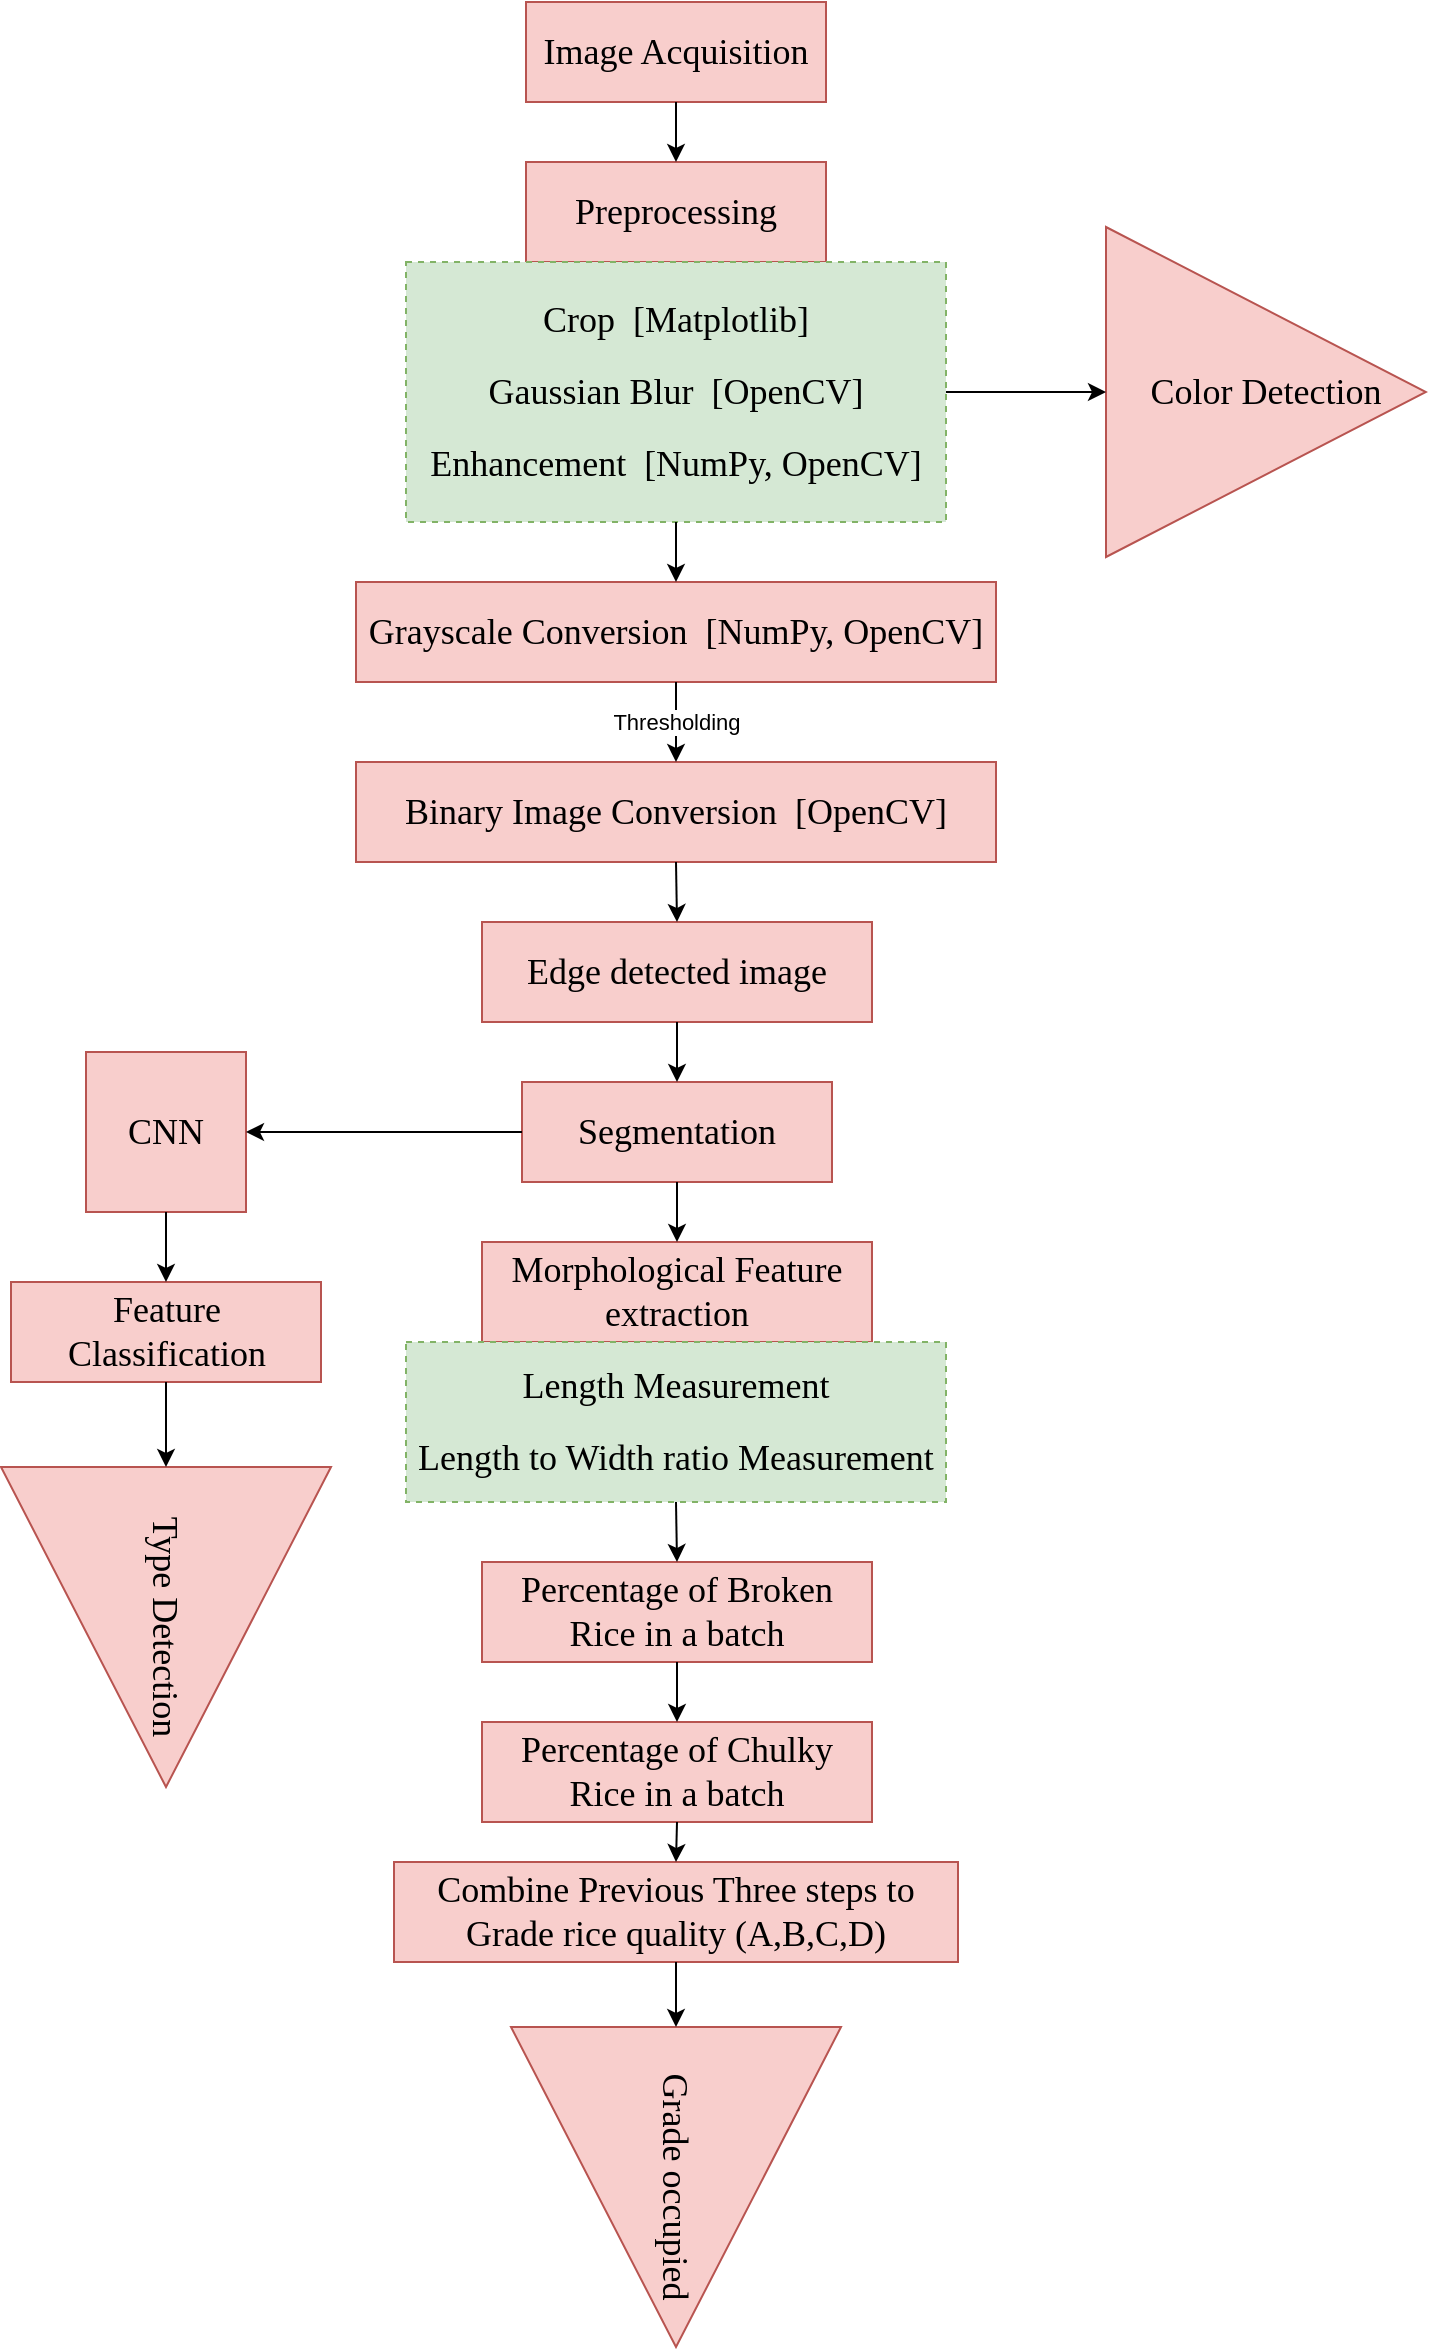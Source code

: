 <mxfile version="21.7.4" type="github">
  <diagram name="Page-1" id="jpONstzaJR4itWun06IS">
    <mxGraphModel dx="2333" dy="1187" grid="1" gridSize="10" guides="1" tooltips="1" connect="1" arrows="1" fold="1" page="1" pageScale="1" pageWidth="850" pageHeight="1100" background="none" math="0" shadow="0">
      <root>
        <mxCell id="0" />
        <mxCell id="1" parent="0" />
        <mxCell id="nuWZhAk7o9v8Y51idKwW-1" value="&lt;font face=&quot;Times New Roman&quot; style=&quot;font-size: 18px;&quot;&gt;Image Acquisition&lt;/font&gt;" style="rounded=0;whiteSpace=wrap;html=1;fillColor=#f8cecc;strokeColor=#b85450;" vertex="1" parent="1">
          <mxGeometry x="350" y="30" width="150" height="50" as="geometry" />
        </mxCell>
        <mxCell id="nuWZhAk7o9v8Y51idKwW-2" value="&lt;font face=&quot;Times New Roman&quot; style=&quot;font-size: 18px;&quot;&gt;Preprocessing&lt;/font&gt;" style="rounded=0;whiteSpace=wrap;html=1;fillColor=#f8cecc;strokeColor=#b85450;" vertex="1" parent="1">
          <mxGeometry x="350" y="110" width="150" height="50" as="geometry" />
        </mxCell>
        <mxCell id="nuWZhAk7o9v8Y51idKwW-3" value="&lt;font face=&quot;Times New Roman&quot; style=&quot;&quot;&gt;&lt;span style=&quot;font-size: 18px;&quot;&gt;Crop&amp;nbsp; [Matplotlib]&lt;/span&gt;&lt;br&gt;&lt;br&gt;&lt;span style=&quot;font-size: 18px;&quot;&gt;Gaussian Blur&amp;nbsp; [OpenCV]&lt;/span&gt;&lt;br&gt;&lt;br&gt;&lt;span style=&quot;font-size: 18px;&quot;&gt;Enhancement&amp;nbsp; [NumPy, OpenCV]&lt;/span&gt;&lt;br&gt;&lt;/font&gt;" style="rounded=0;whiteSpace=wrap;html=1;fillColor=#d5e8d4;strokeColor=#82b366;dashed=1;" vertex="1" parent="1">
          <mxGeometry x="290" y="160" width="270" height="130" as="geometry" />
        </mxCell>
        <mxCell id="nuWZhAk7o9v8Y51idKwW-8" value="" style="endArrow=classic;html=1;rounded=0;exitX=0.5;exitY=1;exitDx=0;exitDy=0;entryX=0.5;entryY=0;entryDx=0;entryDy=0;" edge="1" parent="1" source="nuWZhAk7o9v8Y51idKwW-1" target="nuWZhAk7o9v8Y51idKwW-2">
          <mxGeometry width="50" height="50" relative="1" as="geometry">
            <mxPoint x="400" y="310" as="sourcePoint" />
            <mxPoint x="450" y="260" as="targetPoint" />
          </mxGeometry>
        </mxCell>
        <mxCell id="nuWZhAk7o9v8Y51idKwW-12" value="&lt;font face=&quot;Times New Roman&quot; style=&quot;&quot;&gt;&lt;span style=&quot;font-size: 18px;&quot;&gt;Grayscale&amp;nbsp;Conversion&amp;nbsp; [NumPy, OpenCV]&lt;/span&gt;&lt;/font&gt;" style="rounded=0;whiteSpace=wrap;html=1;fillColor=#f8cecc;strokeColor=#b85450;" vertex="1" parent="1">
          <mxGeometry x="265" y="320" width="320" height="50" as="geometry" />
        </mxCell>
        <mxCell id="nuWZhAk7o9v8Y51idKwW-14" value="&lt;font face=&quot;Times New Roman&quot; style=&quot;&quot;&gt;&lt;span style=&quot;font-size: 18px;&quot;&gt;Binary Image Conversion&amp;nbsp; [OpenCV]&lt;/span&gt;&lt;/font&gt;" style="rounded=0;whiteSpace=wrap;html=1;fillColor=#f8cecc;strokeColor=#b85450;" vertex="1" parent="1">
          <mxGeometry x="265" y="410" width="320" height="50" as="geometry" />
        </mxCell>
        <mxCell id="nuWZhAk7o9v8Y51idKwW-15" value="" style="endArrow=classic;html=1;rounded=0;exitX=0.5;exitY=1;exitDx=0;exitDy=0;entryX=0.5;entryY=0;entryDx=0;entryDy=0;" edge="1" parent="1" source="nuWZhAk7o9v8Y51idKwW-12" target="nuWZhAk7o9v8Y51idKwW-14">
          <mxGeometry relative="1" as="geometry">
            <mxPoint x="500" y="510" as="sourcePoint" />
            <mxPoint x="600" y="510" as="targetPoint" />
          </mxGeometry>
        </mxCell>
        <mxCell id="nuWZhAk7o9v8Y51idKwW-16" value="Label" style="edgeLabel;resizable=0;html=1;align=center;verticalAlign=middle;" connectable="0" vertex="1" parent="nuWZhAk7o9v8Y51idKwW-15">
          <mxGeometry relative="1" as="geometry" />
        </mxCell>
        <mxCell id="nuWZhAk7o9v8Y51idKwW-18" value="Thresholding" style="edgeLabel;html=1;align=center;verticalAlign=middle;resizable=0;points=[];" vertex="1" connectable="0" parent="nuWZhAk7o9v8Y51idKwW-15">
          <mxGeometry x="-0.003" relative="1" as="geometry">
            <mxPoint as="offset" />
          </mxGeometry>
        </mxCell>
        <mxCell id="nuWZhAk7o9v8Y51idKwW-19" value="&lt;font face=&quot;Times New Roman&quot; style=&quot;&quot;&gt;&lt;span style=&quot;font-size: 18px;&quot;&gt;Segmentation&lt;/span&gt;&lt;/font&gt;" style="rounded=0;whiteSpace=wrap;html=1;fillColor=#f8cecc;strokeColor=#b85450;" vertex="1" parent="1">
          <mxGeometry x="348" y="570" width="155" height="50" as="geometry" />
        </mxCell>
        <mxCell id="nuWZhAk7o9v8Y51idKwW-20" value="&lt;font face=&quot;Times New Roman&quot; style=&quot;&quot;&gt;&lt;span style=&quot;font-size: 18px;&quot;&gt;Edge detected image&lt;/span&gt;&lt;/font&gt;" style="rounded=0;whiteSpace=wrap;html=1;fillColor=#f8cecc;strokeColor=#b85450;" vertex="1" parent="1">
          <mxGeometry x="328" y="490" width="195" height="50" as="geometry" />
        </mxCell>
        <mxCell id="nuWZhAk7o9v8Y51idKwW-23" value="&lt;font face=&quot;Times New Roman&quot;&gt;&lt;font style=&quot;font-size: 18px;&quot;&gt;Color Detection&lt;/font&gt;&lt;br&gt;&lt;/font&gt;" style="triangle;whiteSpace=wrap;html=1;fillColor=#f8cecc;strokeColor=#b85450;" vertex="1" parent="1">
          <mxGeometry x="640" y="142.5" width="160" height="165" as="geometry" />
        </mxCell>
        <mxCell id="nuWZhAk7o9v8Y51idKwW-24" value="" style="endArrow=classic;html=1;rounded=0;exitX=0.5;exitY=1;exitDx=0;exitDy=0;entryX=0.5;entryY=0;entryDx=0;entryDy=0;" edge="1" parent="1" source="nuWZhAk7o9v8Y51idKwW-3" target="nuWZhAk7o9v8Y51idKwW-12">
          <mxGeometry width="50" height="50" relative="1" as="geometry">
            <mxPoint x="490" y="450" as="sourcePoint" />
            <mxPoint x="540" y="400" as="targetPoint" />
          </mxGeometry>
        </mxCell>
        <mxCell id="nuWZhAk7o9v8Y51idKwW-25" value="" style="endArrow=classic;html=1;rounded=0;exitX=0.5;exitY=1;exitDx=0;exitDy=0;entryX=0.5;entryY=0;entryDx=0;entryDy=0;" edge="1" parent="1" source="nuWZhAk7o9v8Y51idKwW-14" target="nuWZhAk7o9v8Y51idKwW-20">
          <mxGeometry width="50" height="50" relative="1" as="geometry">
            <mxPoint x="490" y="450" as="sourcePoint" />
            <mxPoint x="540" y="400" as="targetPoint" />
          </mxGeometry>
        </mxCell>
        <mxCell id="nuWZhAk7o9v8Y51idKwW-26" value="" style="endArrow=classic;html=1;rounded=0;exitX=0.5;exitY=1;exitDx=0;exitDy=0;entryX=0.5;entryY=0;entryDx=0;entryDy=0;" edge="1" parent="1" source="nuWZhAk7o9v8Y51idKwW-20" target="nuWZhAk7o9v8Y51idKwW-19">
          <mxGeometry width="50" height="50" relative="1" as="geometry">
            <mxPoint x="490" y="450" as="sourcePoint" />
            <mxPoint x="540" y="400" as="targetPoint" />
          </mxGeometry>
        </mxCell>
        <mxCell id="nuWZhAk7o9v8Y51idKwW-28" value="" style="endArrow=classic;html=1;rounded=0;exitX=1;exitY=0.5;exitDx=0;exitDy=0;entryX=0;entryY=0.5;entryDx=0;entryDy=0;" edge="1" parent="1" source="nuWZhAk7o9v8Y51idKwW-3" target="nuWZhAk7o9v8Y51idKwW-23">
          <mxGeometry width="50" height="50" relative="1" as="geometry">
            <mxPoint x="490" y="450" as="sourcePoint" />
            <mxPoint x="540" y="400" as="targetPoint" />
          </mxGeometry>
        </mxCell>
        <mxCell id="nuWZhAk7o9v8Y51idKwW-29" value="&lt;font style=&quot;font-size: 18px;&quot; face=&quot;Times New Roman&quot;&gt;CNN&lt;/font&gt;" style="whiteSpace=wrap;html=1;aspect=fixed;fillColor=#f8cecc;strokeColor=#b85450;" vertex="1" parent="1">
          <mxGeometry x="130" y="555" width="80" height="80" as="geometry" />
        </mxCell>
        <mxCell id="nuWZhAk7o9v8Y51idKwW-30" value="" style="endArrow=classic;html=1;rounded=0;exitX=0;exitY=0.5;exitDx=0;exitDy=0;entryX=1;entryY=0.5;entryDx=0;entryDy=0;" edge="1" parent="1" source="nuWZhAk7o9v8Y51idKwW-19" target="nuWZhAk7o9v8Y51idKwW-29">
          <mxGeometry width="50" height="50" relative="1" as="geometry">
            <mxPoint x="420" y="530" as="sourcePoint" />
            <mxPoint x="470" y="480" as="targetPoint" />
          </mxGeometry>
        </mxCell>
        <mxCell id="nuWZhAk7o9v8Y51idKwW-31" value="&lt;font face=&quot;Times New Roman&quot; style=&quot;&quot;&gt;&lt;span style=&quot;font-size: 18px;&quot;&gt;Feature Classification&lt;/span&gt;&lt;/font&gt;" style="rounded=0;whiteSpace=wrap;html=1;fillColor=#f8cecc;strokeColor=#b85450;" vertex="1" parent="1">
          <mxGeometry x="92.5" y="670" width="155" height="50" as="geometry" />
        </mxCell>
        <mxCell id="nuWZhAk7o9v8Y51idKwW-32" value="" style="endArrow=classic;html=1;rounded=0;exitX=0.5;exitY=1;exitDx=0;exitDy=0;entryX=0.5;entryY=0;entryDx=0;entryDy=0;" edge="1" parent="1" source="nuWZhAk7o9v8Y51idKwW-29" target="nuWZhAk7o9v8Y51idKwW-31">
          <mxGeometry width="50" height="50" relative="1" as="geometry">
            <mxPoint x="420" y="530" as="sourcePoint" />
            <mxPoint x="470" y="480" as="targetPoint" />
          </mxGeometry>
        </mxCell>
        <mxCell id="nuWZhAk7o9v8Y51idKwW-33" value="&lt;font face=&quot;Times New Roman&quot;&gt;&lt;font style=&quot;font-size: 18px;&quot;&gt;Type Detection&lt;/font&gt;&lt;br&gt;&lt;/font&gt;" style="triangle;whiteSpace=wrap;html=1;fillColor=#f8cecc;strokeColor=#b85450;rotation=90;" vertex="1" parent="1">
          <mxGeometry x="90" y="760" width="160" height="165" as="geometry" />
        </mxCell>
        <mxCell id="nuWZhAk7o9v8Y51idKwW-34" value="" style="endArrow=classic;html=1;rounded=0;exitX=0.5;exitY=1;exitDx=0;exitDy=0;" edge="1" parent="1" source="nuWZhAk7o9v8Y51idKwW-31" target="nuWZhAk7o9v8Y51idKwW-33">
          <mxGeometry width="50" height="50" relative="1" as="geometry">
            <mxPoint x="420" y="590" as="sourcePoint" />
            <mxPoint x="470" y="540" as="targetPoint" />
          </mxGeometry>
        </mxCell>
        <mxCell id="nuWZhAk7o9v8Y51idKwW-35" value="&lt;font face=&quot;Times New Roman&quot; style=&quot;&quot;&gt;&lt;span style=&quot;font-size: 18px;&quot;&gt;Morphological Feature extraction&lt;/span&gt;&lt;/font&gt;" style="rounded=0;whiteSpace=wrap;html=1;fillColor=#f8cecc;strokeColor=#b85450;" vertex="1" parent="1">
          <mxGeometry x="328" y="650" width="195" height="50" as="geometry" />
        </mxCell>
        <mxCell id="nuWZhAk7o9v8Y51idKwW-36" value="" style="endArrow=classic;html=1;rounded=0;exitX=0.5;exitY=1;exitDx=0;exitDy=0;" edge="1" parent="1" source="nuWZhAk7o9v8Y51idKwW-19" target="nuWZhAk7o9v8Y51idKwW-35">
          <mxGeometry width="50" height="50" relative="1" as="geometry">
            <mxPoint x="410" y="590" as="sourcePoint" />
            <mxPoint x="460" y="540" as="targetPoint" />
          </mxGeometry>
        </mxCell>
        <mxCell id="nuWZhAk7o9v8Y51idKwW-37" value="&lt;font face=&quot;Times New Roman&quot; style=&quot;&quot;&gt;&lt;span style=&quot;font-size: 18px;&quot;&gt;Length Measurement&lt;br&gt;&lt;/span&gt;&lt;br&gt;&lt;span style=&quot;font-size: 18px;&quot;&gt;Length to Width ratio Measurement&lt;/span&gt;&lt;br&gt;&lt;/font&gt;" style="rounded=0;whiteSpace=wrap;html=1;fillColor=#d5e8d4;strokeColor=#82b366;dashed=1;" vertex="1" parent="1">
          <mxGeometry x="290" y="700" width="270" height="80" as="geometry" />
        </mxCell>
        <mxCell id="nuWZhAk7o9v8Y51idKwW-38" value="&lt;font face=&quot;Times New Roman&quot;&gt;&lt;span style=&quot;font-size: 18px;&quot;&gt;Percentage of Broken Rice in a batch&lt;/span&gt;&lt;/font&gt;" style="rounded=0;whiteSpace=wrap;html=1;fillColor=#f8cecc;strokeColor=#b85450;" vertex="1" parent="1">
          <mxGeometry x="328" y="810" width="195" height="50" as="geometry" />
        </mxCell>
        <mxCell id="nuWZhAk7o9v8Y51idKwW-39" value="&lt;font face=&quot;Times New Roman&quot;&gt;&lt;span style=&quot;font-size: 18px;&quot;&gt;Percentage of Chulky Rice in a batch&lt;/span&gt;&lt;/font&gt;" style="rounded=0;whiteSpace=wrap;html=1;fillColor=#f8cecc;strokeColor=#b85450;" vertex="1" parent="1">
          <mxGeometry x="328" y="890" width="195" height="50" as="geometry" />
        </mxCell>
        <mxCell id="nuWZhAk7o9v8Y51idKwW-40" value="&lt;font face=&quot;Times New Roman&quot;&gt;&lt;span style=&quot;font-size: 18px;&quot;&gt;Combine Previous Three steps to Grade rice quality (A,B,C,D)&lt;/span&gt;&lt;/font&gt;" style="rounded=0;whiteSpace=wrap;html=1;fillColor=#f8cecc;strokeColor=#b85450;" vertex="1" parent="1">
          <mxGeometry x="284" y="960" width="282" height="50" as="geometry" />
        </mxCell>
        <mxCell id="nuWZhAk7o9v8Y51idKwW-41" value="&lt;font face=&quot;Times New Roman&quot;&gt;&lt;font style=&quot;font-size: 18px;&quot;&gt;Grade occupied&lt;/font&gt;&lt;br&gt;&lt;/font&gt;" style="triangle;whiteSpace=wrap;html=1;fillColor=#f8cecc;strokeColor=#b85450;rotation=90;" vertex="1" parent="1">
          <mxGeometry x="345" y="1040" width="160" height="165" as="geometry" />
        </mxCell>
        <mxCell id="nuWZhAk7o9v8Y51idKwW-42" value="" style="endArrow=classic;html=1;rounded=0;exitX=0.5;exitY=1;exitDx=0;exitDy=0;entryX=0.5;entryY=0;entryDx=0;entryDy=0;" edge="1" parent="1" source="nuWZhAk7o9v8Y51idKwW-37" target="nuWZhAk7o9v8Y51idKwW-38">
          <mxGeometry width="50" height="50" relative="1" as="geometry">
            <mxPoint x="410" y="980" as="sourcePoint" />
            <mxPoint x="460" y="930" as="targetPoint" />
          </mxGeometry>
        </mxCell>
        <mxCell id="nuWZhAk7o9v8Y51idKwW-43" value="" style="endArrow=classic;html=1;rounded=0;exitX=0.5;exitY=1;exitDx=0;exitDy=0;entryX=0.5;entryY=0;entryDx=0;entryDy=0;" edge="1" parent="1" source="nuWZhAk7o9v8Y51idKwW-38" target="nuWZhAk7o9v8Y51idKwW-39">
          <mxGeometry width="50" height="50" relative="1" as="geometry">
            <mxPoint x="410" y="980" as="sourcePoint" />
            <mxPoint x="460" y="930" as="targetPoint" />
          </mxGeometry>
        </mxCell>
        <mxCell id="nuWZhAk7o9v8Y51idKwW-44" value="" style="endArrow=classic;html=1;rounded=0;exitX=0.5;exitY=1;exitDx=0;exitDy=0;entryX=0.5;entryY=0;entryDx=0;entryDy=0;" edge="1" parent="1" source="nuWZhAk7o9v8Y51idKwW-39" target="nuWZhAk7o9v8Y51idKwW-40">
          <mxGeometry width="50" height="50" relative="1" as="geometry">
            <mxPoint x="410" y="980" as="sourcePoint" />
            <mxPoint x="460" y="930" as="targetPoint" />
          </mxGeometry>
        </mxCell>
        <mxCell id="nuWZhAk7o9v8Y51idKwW-45" value="" style="endArrow=classic;html=1;rounded=0;exitX=0.5;exitY=1;exitDx=0;exitDy=0;entryX=0;entryY=0.5;entryDx=0;entryDy=0;" edge="1" parent="1" source="nuWZhAk7o9v8Y51idKwW-40" target="nuWZhAk7o9v8Y51idKwW-41">
          <mxGeometry width="50" height="50" relative="1" as="geometry">
            <mxPoint x="410" y="980" as="sourcePoint" />
            <mxPoint x="460" y="930" as="targetPoint" />
          </mxGeometry>
        </mxCell>
      </root>
    </mxGraphModel>
  </diagram>
</mxfile>
